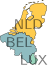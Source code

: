 <?xml version="1.0"?>
<!DOCTYPE ipe SYSTEM "ipe.dtd">
<ipe version="70218" creator="Ipe 7.2.24">
<info created="D:20220706144132" modified="D:20221101122705"/>
<preamble>\renewcommand{\familydefault}{\sfdefault}</preamble>
<ipestyle name="basic">
<symbol name="arrow/arc(spx)">
<path stroke="sym-stroke" fill="sym-stroke" pen="sym-pen">
0 0 m
-1 0.333 l
-1 -0.333 l
h
</path>
</symbol>
<symbol name="arrow/farc(spx)">
<path stroke="sym-stroke" fill="white" pen="sym-pen">
0 0 m
-1 0.333 l
-1 -0.333 l
h
</path>
</symbol>
<symbol name="arrow/ptarc(spx)">
<path stroke="sym-stroke" fill="sym-stroke" pen="sym-pen">
0 0 m
-1 0.333 l
-0.8 0 l
-1 -0.333 l
h
</path>
</symbol>
<symbol name="arrow/fptarc(spx)">
<path stroke="sym-stroke" fill="white" pen="sym-pen">
0 0 m
-1 0.333 l
-0.8 0 l
-1 -0.333 l
h
</path>
</symbol>
<symbol name="mark/circle(sx)" transformations="translations">
<path fill="sym-stroke">
0.6 0 0 0.6 0 0 e
0.4 0 0 0.4 0 0 e
</path>
</symbol>
<symbol name="mark/disk(sx)" transformations="translations">
<path fill="sym-stroke">
0.6 0 0 0.6 0 0 e
</path>
</symbol>
<symbol name="mark/fdisk(sfx)" transformations="translations">
<group>
<path fill="sym-fill">
0.5 0 0 0.5 0 0 e
</path>
<path fill="sym-stroke" fillrule="eofill">
0.6 0 0 0.6 0 0 e
0.4 0 0 0.4 0 0 e
</path>
</group>
</symbol>
<symbol name="mark/box(sx)" transformations="translations">
<path fill="sym-stroke" fillrule="eofill">
-0.6 -0.6 m
0.6 -0.6 l
0.6 0.6 l
-0.6 0.6 l
h
-0.4 -0.4 m
0.4 -0.4 l
0.4 0.4 l
-0.4 0.4 l
h
</path>
</symbol>
<symbol name="mark/square(sx)" transformations="translations">
<path fill="sym-stroke">
-0.6 -0.6 m
0.6 -0.6 l
0.6 0.6 l
-0.6 0.6 l
h
</path>
</symbol>
<symbol name="mark/fsquare(sfx)" transformations="translations">
<group>
<path fill="sym-fill">
-0.5 -0.5 m
0.5 -0.5 l
0.5 0.5 l
-0.5 0.5 l
h
</path>
<path fill="sym-stroke" fillrule="eofill">
-0.6 -0.6 m
0.6 -0.6 l
0.6 0.6 l
-0.6 0.6 l
h
-0.4 -0.4 m
0.4 -0.4 l
0.4 0.4 l
-0.4 0.4 l
h
</path>
</group>
</symbol>
<symbol name="mark/cross(sx)" transformations="translations">
<group>
<path fill="sym-stroke">
-0.43 -0.57 m
0.57 0.43 l
0.43 0.57 l
-0.57 -0.43 l
h
</path>
<path fill="sym-stroke">
-0.43 0.57 m
0.57 -0.43 l
0.43 -0.57 l
-0.57 0.43 l
h
</path>
</group>
</symbol>
<symbol name="arrow/fnormal(spx)">
<path stroke="sym-stroke" fill="white" pen="sym-pen">
0 0 m
-1 0.333 l
-1 -0.333 l
h
</path>
</symbol>
<symbol name="arrow/pointed(spx)">
<path stroke="sym-stroke" fill="sym-stroke" pen="sym-pen">
0 0 m
-1 0.333 l
-0.8 0 l
-1 -0.333 l
h
</path>
</symbol>
<symbol name="arrow/fpointed(spx)">
<path stroke="sym-stroke" fill="white" pen="sym-pen">
0 0 m
-1 0.333 l
-0.8 0 l
-1 -0.333 l
h
</path>
</symbol>
<symbol name="arrow/linear(spx)">
<path stroke="sym-stroke" pen="sym-pen">
-1 0.333 m
0 0 l
-1 -0.333 l
</path>
</symbol>
<symbol name="arrow/fdouble(spx)">
<path stroke="sym-stroke" fill="white" pen="sym-pen">
0 0 m
-1 0.333 l
-1 -0.333 l
h
-1 0 m
-2 0.333 l
-2 -0.333 l
h
</path>
</symbol>
<symbol name="arrow/double(spx)">
<path stroke="sym-stroke" fill="sym-stroke" pen="sym-pen">
0 0 m
-1 0.333 l
-1 -0.333 l
h
-1 0 m
-2 0.333 l
-2 -0.333 l
h
</path>
</symbol>
<symbol name="arrow/mid-normal(spx)">
<path stroke="sym-stroke" fill="sym-stroke" pen="sym-pen">
0.5 0 m
-0.5 0.333 l
-0.5 -0.333 l
h
</path>
</symbol>
<symbol name="arrow/mid-fnormal(spx)">
<path stroke="sym-stroke" fill="white" pen="sym-pen">
0.5 0 m
-0.5 0.333 l
-0.5 -0.333 l
h
</path>
</symbol>
<symbol name="arrow/mid-pointed(spx)">
<path stroke="sym-stroke" fill="sym-stroke" pen="sym-pen">
0.5 0 m
-0.5 0.333 l
-0.3 0 l
-0.5 -0.333 l
h
</path>
</symbol>
<symbol name="arrow/mid-fpointed(spx)">
<path stroke="sym-stroke" fill="white" pen="sym-pen">
0.5 0 m
-0.5 0.333 l
-0.3 0 l
-0.5 -0.333 l
h
</path>
</symbol>
<symbol name="arrow/mid-double(spx)">
<path stroke="sym-stroke" fill="sym-stroke" pen="sym-pen">
1 0 m
0 0.333 l
0 -0.333 l
h
0 0 m
-1 0.333 l
-1 -0.333 l
h
</path>
</symbol>
<symbol name="arrow/mid-fdouble(spx)">
<path stroke="sym-stroke" fill="white" pen="sym-pen">
1 0 m
0 0.333 l
0 -0.333 l
h
0 0 m
-1 0.333 l
-1 -0.333 l
h
</path>
</symbol>
<anglesize name="22.5 deg" value="22.5"/>
<anglesize name="30 deg" value="30"/>
<anglesize name="45 deg" value="45"/>
<anglesize name="60 deg" value="60"/>
<anglesize name="90 deg" value="90"/>
<arrowsize name="large" value="10"/>
<arrowsize name="small" value="5"/>
<arrowsize name="tiny" value="3"/>
<color name="blue" value="0 0 1"/>
<color name="brown" value="0.647 0.165 0.165"/>
<color name="darkblue" value="0 0 0.545"/>
<color name="darkcyan" value="0 0.545 0.545"/>
<color name="darkgray" value="0.663"/>
<color name="darkgreen" value="0 0.392 0"/>
<color name="darkmagenta" value="0.545 0 0.545"/>
<color name="darkorange" value="1 0.549 0"/>
<color name="darkred" value="0.545 0 0"/>
<color name="gold" value="1 0.843 0"/>
<color name="gray" value="0.745"/>
<color name="green" value="0 1 0"/>
<color name="lightblue" value="0.678 0.847 0.902"/>
<color name="lightcyan" value="0.878 1 1"/>
<color name="lightgray" value="0.827"/>
<color name="lightgreen" value="0.565 0.933 0.565"/>
<color name="lightyellow" value="1 1 0.878"/>
<color name="navy" value="0 0 0.502"/>
<color name="orange" value="1 0.647 0"/>
<color name="pink" value="1 0.753 0.796"/>
<color name="purple" value="0.627 0.125 0.941"/>
<color name="red" value="1 0 0"/>
<color name="seagreen" value="0.18 0.545 0.341"/>
<color name="turquoise" value="0.251 0.878 0.816"/>
<color name="violet" value="0.933 0.51 0.933"/>
<color name="yellow" value="1 1 0"/>
<dashstyle name="dash dot dotted" value="[4 2 1 2 1 2] 0"/>
<dashstyle name="dash dotted" value="[4 2 1 2] 0"/>
<dashstyle name="dashed" value="[4] 0"/>
<dashstyle name="dotted" value="[1 3] 0"/>
<gridsize name="10 pts (~3.5 mm)" value="10"/>
<gridsize name="14 pts (~5 mm)" value="14"/>
<gridsize name="16 pts (~6 mm)" value="16"/>
<gridsize name="20 pts (~7 mm)" value="20"/>
<gridsize name="28 pts (~10 mm)" value="28"/>
<gridsize name="32 pts (~12 mm)" value="32"/>
<gridsize name="4 pts" value="4"/>
<gridsize name="56 pts (~20 mm)" value="56"/>
<gridsize name="8 pts (~3 mm)" value="8"/>
<opacity name="10%" value="0.1"/>
<opacity name="30%" value="0.3"/>
<opacity name="50%" value="0.5"/>
<opacity name="75%" value="0.75"/>
<pen name="fat" value="1.2"/>
<pen name="heavier" value="0.8"/>
<pen name="ultrafat" value="2"/>
<symbolsize name="large" value="5"/>
<symbolsize name="small" value="2"/>
<symbolsize name="tiny" value="1.1"/>
<textsize name="Huge" value="\Huge"/>
<textsize name="LARGE" value="\LARGE"/>
<textsize name="Large" value="\Large"/>
<textsize name="footnote" value="\footnotesize"/>
<textsize name="huge" value="\huge"/>
<textsize name="large" value="\large"/>
<textsize name="small" value="\small"/>
<textsize name="tiny" value="\tiny"/>
<textstyle name="center" begin="\begin{center}" end="\end{center}"/>
<textstyle name="item" begin="\begin{itemize}\item{}" end="\end{itemize}"/>
<textstyle name="itemize" begin="\begin{itemize}" end="\end{itemize}"/>
<tiling name="falling" angle="-60" step="4" width="1"/>
<tiling name="rising" angle="30" step="4" width="1"/>
</ipestyle>
<ipestyle name="bettinacolors">
<color name="Bettina blue" value="0 0.4 0.796"/>
<color name="Bettina green" value="0.282 0.557 0"/>
<color name="Bettina red" value="0.836 0 0"/>
<color name="Bettina yellow" value="1 0.604 0"/>
</ipestyle>
<ipestyle name="tuecolors">
<color name="TUe aqua" value="0 0.675 0.51"/>
<color name="TUe blue" value="0 0.4 0.8"/>
<color name="TUe cyan" value="0 0.635 0.871"/>
<color name="TUe darkblue" value="0.063 0.063 0.451"/>
<color name="TUe darkpink" value="0.839 0 0.482"/>
<color name="TUe darkred" value="0.839 0 0.29"/>
<color name="TUe green" value="0.518 0.824 0"/>
<color name="TUe lime" value="0.808 0.875 0"/>
<color name="TUe marine" value="0 0.573 0.71"/>
<color name="TUe orange" value="1 0.604 0"/>
<color name="TUe purple" value="0.678 0.125 0.678"/>
<color name="TUe red" value="0.967 0.192 0.192"/>
<color name="TUe yellow" value="1 0.867 0"/>
</ipestyle>
<ipestyle name="extendedcolors">
<color name="CART 1" value="0.145 0.737 0.612"/>
<color name="CART 10" value="0.996 0.965 0.608"/>
<color name="CART 11" value="0.996 0.859 0.706"/>
<color name="CART 12" value="0.98 0.714 0.58"/>
<color name="CART 13" value="1 0.8 0.302"/>
<color name="CART 2" value="0.533 0.78 0.396"/>
<color name="CART 3" value="0.561 0.737 0.757"/>
<color name="CART 4" value="0.604 0.839 0.741"/>
<color name="CART 5" value="0.706 0.592 0.506"/>
<color name="CART 6" value="0.733 0.718 0.349"/>
<color name="CART 7" value="0.831 0.878 0.353"/>
<color name="CART 8" value="0.835 0.725 0.541"/>
<color name="CART 9" value="0.867 0.529 0.475"/>
<color name="CB brown" value="0.694 0.349 0.157"/>
<color name="CB dark blue" value="0.121 0.47 0.705"/>
<color name="CB dark green" value="0.2 0.627 0.172"/>
<color name="CB dark orange" value="1 0.498 0"/>
<color name="CB dark purple" value="0.415 0.239 0.603"/>
<color name="CB dark red" value="0.89 0.102 0.109"/>
<color name="CB light blue" value="0.651 0.807 0.89"/>
<color name="CB light green" value="0.698 0.874 0.541"/>
<color name="CB light orange" value="0.992 0.749 0.435"/>
<color name="CB light purple" value="0.792 0.698 0.839"/>
<color name="CB light red" value="0.984 0.603 0.6"/>
<color name="CB yellow" value="1 1 0.6"/>
<color name="Gray 0.0" value="0"/>
<color name="Gray 0.1" value="0.1"/>
<color name="Gray 0.2" value="0.2"/>
<color name="Gray 0.3" value="0.3"/>
<color name="Gray 0.4" value="0.4"/>
<color name="Gray 0.5" value="0.5"/>
<color name="Gray 0.6" value="0.6"/>
<color name="Gray 0.7" value="0.7"/>
<color name="Gray 0.8" value="0.8"/>
<color name="Gray 0.9" value="0.9"/>
<color name="Gray 1.0" value="1"/>
<dashstyle name="W dashed fat" value="[3 5.1] 0"/>
<dashstyle name="W dashed heavier" value="[2 3] 0"/>
<dashstyle name="W dashed normal" value="[1 1.7] 0"/>
<dashstyle name="W dashed ultrafat" value="[5 8.5] 0"/>
<dashstyle name="W dot fat" value="[0.01 2.4] 0"/>
<dashstyle name="W dot heavier" value="[0.01 1.6] 0"/>
<dashstyle name="W dot normal" value="[0.01 0.8] 0"/>
<dashstyle name="W dot ultrafat" value="[0.01 4] 0"/>
</ipestyle>
<ipestyle name="pptcolors">
<color name="PPT blue" value="0 0.459 0.965"/>
<color name="PPT gray" value="0.647"/>
<color name="PPT green" value="0 0.69 0.314"/>
<color name="PPT purple" value="0.439 0.188 0.627"/>
<color name="PPT red" value="0.753 0 0"/>
<color name="PPT yellow" value="1 0.753 0"/>
</ipestyle>
<ipestyle name="arrows">
<symbol name="arrow/circle(spx)" transformations="translations">
<path stroke="sym-stroke" pen="sym-pen">
0.5 0 0 0.5 0 0 e
</path>
</symbol>
<symbol name="arrow/disk(spx)" transformations="translations">
<group>
<path fill="sym-stroke">
0.5 0 0 0.5 0 0 e
</path>
<path stroke="sym-stroke" pen="sym-pen">
0.5 0 0 0.5 0 0 e
</path>
</group>
</symbol>
<symbol name="arrow/fdisk(spx)" transformations="translations">
<group>
<path fill="white">
0.5 0 0 0.5 0 0 e
</path>
<path stroke="sym-stroke" pen="sym-pen">
0.5 0 0 0.5 0 0 e
</path>
</group>
</symbol>
<symbol name="arrow/box(spx)" transformations="translations">
<path stroke="sym-stroke" pen="sym-pen">
-0.5 -0.5 m
0.5 -0.5 l
0.5 0.5 l
-0.5 0.5 l
h
</path>
</symbol>
<symbol name="arrow/square(spx)" transformations="translations">
<path fill="sym-stroke">
-0.5 -0.5 m
0.5 -0.5 l
0.5 0.5 l
-0.5 0.5 l
h
</path>
</symbol>
<symbol name="arrow/fsquare(spx)" transformations="translations">
<group>
<path fill="white">
-0.5 -0.5 m
0.5 -0.5 l
0.5 0.5 l
-0.5 0.5 l
h
</path>
<path stroke="sym-stroke" pen="sym-pen">
-0.5 -0.5 m
0.5 -0.5 l
0.5 0.5 l
-0.5 0.5 l
h
</path>
</group>
</symbol>
<symbol name="arrow/cross(spx)" transformations="translations">
<group>
<path stroke="sym-stroke" pen="sym-pen">
-0.5 -0.5 m
0.5 0.5 l
h
</path>
<path stroke="sym-stroke" pen="sym-pen">
-0.5 0.5 m
0.5 -0.5 l
h
</path>
</group>
</symbol>
<symbol name="arrow/whiskers(spx)" transformations="translations">
<path stroke="sym-stroke" pen="sym-pen">
0 -0.5 m
0 0.5 l
h
</path>
</symbol>
</ipestyle>
<ipestyle name="grids">
<anglesize name="10 deg" value="10"/>
<anglesize name="22.5 deg" value="22.5"/>
<anglesize name="30 deg" value="30"/>
<anglesize name="45 deg" value="45"/>
<anglesize name="5 deg" value="5"/>
<anglesize name="60 deg" value="60"/>
<anglesize name="90 deg" value="90"/>
<gridsize name="1 pt" value="1"/>
<gridsize name="10 pts (~3.5 mm)" value="10"/>
<gridsize name="14 pts (~5 mm)" value="14"/>
<gridsize name="16 pts (~6 mm)" value="16"/>
<gridsize name="2 pts" value="2"/>
<gridsize name="20 pts (~7 mm)" value="20"/>
<gridsize name="28 pts (~10 mm)" value="28"/>
<gridsize name="32 pts (~12 mm)" value="32"/>
<gridsize name="4 pts" value="4"/>
<gridsize name="56 pts (~20 mm)" value="56"/>
<gridsize name="8 pts (~3 mm)" value="8"/>
</ipestyle>
<ipestyle name="sizes">
<arrowsize name="large" value="10"/>
<arrowsize name="small" value="5"/>
<arrowsize name="tiny" value="3"/>
<pen name="1" value="1"/>
<pen name="10" value="10"/>
<pen name="2" value="2"/>
<pen name="3" value="3"/>
<pen name="4" value="4"/>
<pen name="5" value="5"/>
<pen name="6" value="6"/>
<pen name="7" value="7"/>
<pen name="8" value="8"/>
<pen name="9" value="9"/>
<pen name="fat" value="1.2"/>
<pen name="heavier" value="0.8"/>
<pen name="ultrafat" value="2"/>
<symbolsize name="1" value="1"/>
<symbolsize name="10" value="10"/>
<symbolsize name="2" value="2"/>
<symbolsize name="3" value="3"/>
<symbolsize name="4" value="4"/>
<symbolsize name="5" value="5"/>
<symbolsize name="6" value="6"/>
<symbolsize name="7" value="7"/>
<symbolsize name="8" value="8"/>
<symbolsize name="9" value="9"/>
<symbolsize name="large" value="5"/>
<symbolsize name="small" value="2"/>
<symbolsize name="tiny" value="1.1"/>
</ipestyle>
<ipestyle name="text">
<textsize name="Huge" value="\Huge"/>
<textsize name="LARGE" value="\LARGE"/>
<textsize name="Large" value="\Large"/>
<textsize name="footnote" value="\footnotesize"/>
<textsize name="huge" value="\huge"/>
<textsize name="large" value="\large"/>
<textsize name="small" value="\small"/>
<textsize name="tiny" value="\tiny"/>
<textstyle name="center" begin="\begin{center}" end="\end{center}"/>
<textstyle name="item" begin="\begin{itemize}\item{}" end="\end{itemize}"/>
<textstyle name="itemize" begin="\begin{itemize}" end="\end{itemize}"/>
</ipestyle>
<ipestyle name="transparency">
<opacity name="10%" value="0.1"/>
<opacity name="20%" value="0.2"/>
<opacity name="30%" value="0.3"/>
<opacity name="40%" value="0.4"/>
<opacity name="50%" value="0.5"/>
<opacity name="60%" value="0.6"/>
<opacity name="70%" value="0.7"/>
<opacity name="80%" value="0.8"/>
<opacity name="90%" value="0.9"/>
</ipestyle>
<ipestyle name="trimmed">
<symbol name="arrow/arc(spx)">
<path stroke="sym-stroke" fill="sym-stroke" pen="sym-pen">
0 0 m
-1 0.333 l
-1 -0.333 l
h
</path>
</symbol>
<symbol name="arrow/farc(spx)">
<path stroke="sym-stroke" fill="white" pen="sym-pen">
0 0 m
-1 0.333 l
-1 -0.333 l
h
</path>
</symbol>
<symbol name="arrow/ptarc(spx)">
<path stroke="sym-stroke" fill="sym-stroke" pen="sym-pen">
0 0 m
-1 0.333 l
-0.8 0 l
-1 -0.333 l
h
</path>
</symbol>
<symbol name="arrow/fptarc(spx)">
<path stroke="sym-stroke" fill="white" pen="sym-pen">
0 0 m
-1 0.333 l
-0.8 0 l
-1 -0.333 l
h
</path>
</symbol>
<symbol name="mark/circle(sx)" transformations="translations">
<path fill="sym-stroke">
0.6 0 0 0.6 0 0 e
0.4 0 0 0.4 0 0 e
</path>
</symbol>
<symbol name="mark/disk(sx)" transformations="translations">
<path fill="sym-stroke">
0.6 0 0 0.6 0 0 e
</path>
</symbol>
<symbol name="mark/fdisk(sfx)" transformations="translations">
<group>
<path fill="sym-fill">
0.5 0 0 0.5 0 0 e
</path>
<path fill="sym-stroke" fillrule="eofill">
0.6 0 0 0.6 0 0 e
0.4 0 0 0.4 0 0 e
</path>
</group>
</symbol>
<symbol name="mark/box(sx)" transformations="translations">
<path fill="sym-stroke" fillrule="eofill">
-0.6 -0.6 m
0.6 -0.6 l
0.6 0.6 l
-0.6 0.6 l
h
-0.4 -0.4 m
0.4 -0.4 l
0.4 0.4 l
-0.4 0.4 l
h
</path>
</symbol>
<symbol name="mark/square(sx)" transformations="translations">
<path fill="sym-stroke">
-0.6 -0.6 m
0.6 -0.6 l
0.6 0.6 l
-0.6 0.6 l
h
</path>
</symbol>
<symbol name="mark/fsquare(sfx)" transformations="translations">
<group>
<path fill="sym-fill">
-0.5 -0.5 m
0.5 -0.5 l
0.5 0.5 l
-0.5 0.5 l
h
</path>
<path fill="sym-stroke" fillrule="eofill">
-0.6 -0.6 m
0.6 -0.6 l
0.6 0.6 l
-0.6 0.6 l
h
-0.4 -0.4 m
0.4 -0.4 l
0.4 0.4 l
-0.4 0.4 l
h
</path>
</group>
</symbol>
<symbol name="mark/cross(sx)" transformations="translations">
<group>
<path fill="sym-stroke">
-0.43 -0.57 m
0.57 0.43 l
0.43 0.57 l
-0.57 -0.43 l
h
</path>
<path fill="sym-stroke">
-0.43 0.57 m
0.57 -0.43 l
0.43 -0.57 l
-0.57 0.43 l
h
</path>
</group>
</symbol>
<symbol name="arrow/fnormal(spx)">
<path stroke="sym-stroke" fill="white" pen="sym-pen">
0 0 m
-1 0.333 l
-1 -0.333 l
h
</path>
</symbol>
<symbol name="arrow/pointed(spx)">
<path stroke="sym-stroke" fill="sym-stroke" pen="sym-pen">
0 0 m
-1 0.333 l
-0.8 0 l
-1 -0.333 l
h
</path>
</symbol>
<symbol name="arrow/fpointed(spx)">
<path stroke="sym-stroke" fill="white" pen="sym-pen">
0 0 m
-1 0.333 l
-0.8 0 l
-1 -0.333 l
h
</path>
</symbol>
<symbol name="arrow/linear(spx)">
<path stroke="sym-stroke" pen="sym-pen">
-1 0.333 m
0 0 l
-1 -0.333 l
</path>
</symbol>
<symbol name="arrow/fdouble(spx)">
<path stroke="sym-stroke" fill="white" pen="sym-pen">
0 0 m
-1 0.333 l
-1 -0.333 l
h
-1 0 m
-2 0.333 l
-2 -0.333 l
h
</path>
</symbol>
<symbol name="arrow/double(spx)">
<path stroke="sym-stroke" fill="sym-stroke" pen="sym-pen">
0 0 m
-1 0.333 l
-1 -0.333 l
h
-1 0 m
-2 0.333 l
-2 -0.333 l
h
</path>
</symbol>
<tiling name="falling" angle="-60" step="4" width="1"/>
<tiling name="rising" angle="30" step="4" width="1"/>
</ipestyle>
<page>
<layer name="alpha"/>
<view layers="alpha" active="alpha"/>
<path layer="alpha" stroke="0" fill="CART 13" pen="0.1">
281.565 297.967 m
281.23 297.997 l
281.055 298.036 l
280.872 298.13 l
280.871 298.131 l
280.796 298.309 l
280.704 298.525 l
280.74 298.651 l
281.074 298.996 l
281.126 299.094 l
281.097 299.15 l
281.138 299.308 l
281.409 299.837 l
281.452 300.053 l
281.354 300.211 l
281.205 300.311 l
280.714 300.502 l
280.489 300.743 l
280.391 300.948 l
280.283 301.011 l
280.115 300.954 l
279.696 300.907 l
279.367 301.035 l
278.994 301.437 l
278.925 301.778 l
278.894 302.038 l
278.801 302.134 l
278.659 302.011 l
278.476 301.814 l
278.142 301.812 l
278.05 301.868 l
278.042 301.984 l
278.031 302.096 l
277.949 302.24 l
277.856 302.323 l
277.407 301.968 l
277.25 301.981 l
277.063 302.144 l
276.976 302.296 l
276.753 302.23 l
276.545 302.066 l
276.586 301.725 l
276.476 301.672 l
276.238 301.721 l
275.977 301.881 l
275.681 301.988 l
275.242 302.257 l
274.586 302.123 l
274.161 302.386 l
273.794 302.44 l
273.58 302.64 l
273.36 302.964 l
273.553 303.148 l
273.728 303.202 l
274.405 303.181 l
274.885 303.018 l
275.714 302.289 l
275.938 302.276 l
276.181 302.34 l
276.075 302.529 l
275.86 302.632 l
275.546 302.835 l
275.305 303.104 l
275.925 303.135 l
275.851 303.27 l
275.788 303.495 l
275.204 304.312 l
275.331 304.509 l
275.53 304.939 l
275.761 305.291 l
275.929 305.377 l
276.214 305.617 l
276.845 306.337 l
277.256 306.933 l
277.581 307.653 l
278.125 309.662 l
278.266 310 l
278.482 310.37 l
278.713 310.281 l
278.869 310.158 l
279.47 310.409 l
280.515 311.097 l
280.849 311.732 l
281.155 312.017 l
282.326 312.542 l
282.962 312.684 l
283.931 312.679 l
284.634 312.751 l
285.475 312.751 l
285.778 312.371 l
285.952 312.096 l
286.245 311.935 l
286.705 311.815 l
286.657 311.287 l
286.619 310.243 l
286.577 310.06 l
286.35 309.627 l
286.095 308.846 l
286.013 308.329 l
285.942 308.232 l
285.047 308.274 l
284.915 308.189 l
284.892 308.078 l
284.931 307.942 l
284.904 307.81 l
284.828 307.705 l
284.859 307.531 l
285.006 307.328 l
285.284 307.195 l
285.588 307.171 l
285.746 307.185 l
285.854 307.041 l
285.959 306.821 l
285.939 306.55 l
285.88 306.188 l
285.721 305.858 l
285.287 305.488 l
285.094 305.359 l
284.915 305.297 l
284.827 305.199 l
284.781 305.071 l
284.785 304.955 l
285.069 304.631 l
285.059 304.56 l
284.965 304.402 l
284.844 304.255 l
284.058 303.974 l
283.741 304.014 l
283.551 303.865 l
283.493 303.838 l
283.299 303.993 l
282.858 304.183 l
282.686 304.135 l
282.587 304.049 l
282.298 303.953 l
282.086 303.79 l
282.072 303.566 l
282.4 302.968 l
282.521 302.848 l
282.515 302.631 l
282.675 302.351 l
282.837 302.001 l
282.845 301.784 l
282.813 301.566 l
282.704 301.261 l
282.351 300.552 l
282.34 300.412 l
282.36 300.305 l
282.467 300.27 l
282.546 300.211 l
282.517 300.115 l
281.899 299.643 l
281.818 299.559 l
281.571 299.598 l
281.529 299.516 l
281.555 299.378 l
281.645 299.254 l
281.853 299.179 l
282.027 299.042 l
282.16 298.783 l
281.922 297.936 l
281.565 297.967 l
h
281.953 308.293 m
281.344 308.443 l
281.238 308.61 l
281.227 308.755 l
281.268 309.161 l
281.301 309.294 l
281.453 309.483 l
281.43 309.674 l
281.06 309.664 l
280.754 309.748 l
280.644 309.851 l
280.629 310.009 l
280.629 310.786 l
280.566 310.917 l
280.191 310.732 l
279.778 310.422 l
279.479 310.2 l
279.552 309.988 l
279.612 309.704 l
279.752 309.414 l
280.01 309.088 l
279.968 308.753 l
279.602 308.536 l
279.358 308.537 l
279.316 308.215 l
279.332 307.962 l
279.303 307.579 l
279.272 307.466 l
279.174 307.327 l
279.083 307.108 l
279.164 306.99 l
280.083 306.636 l
280.68 306.377 l
281.758 307.292 l
282.03 307.598 l
282.046 308.031 l
281.953 308.293 l
h
275.91 301.676 m
275.756 301.455 l
275.269 301.16 l
274.771 300.981 l
274.525 301.029 l
274.365 301.158 l
274.284 301.285 l
274.037 301.423 l
273.69 301.512 l
273.459 301.407 l
273.292 301.302 l
273.156 301.334 l
273.062 301.442 l
272.997 301.602 l
272.936 302.091 l
273.207 302.155 l
273.776 302.137 l
274.202 301.931 l
274.774 301.8 l
275.236 301.994 l
275.568 301.769 l
275.977 301.881 l
275.91 301.676 l
h
283.418 313.048 m
283.307 313.094 l
283.338 313.147 l
283.753 313.244 l
283.892 313.213 l
283.418 313.048 l
h
281.878 312.944 m
281.661 313.025 l
281.628 313.092 l
281.809 313.119 l
282.367 313.096 l
282.536 313.03 l
282.537 312.996 l
281.878 312.944 l
h
279.117 311.961 m
279.069 312.03 l
279.49 312.357 l
279.76 312.327 l
279.117 311.961 l
h
280.198 312.687 m
280.063 312.774 l
280.823 312.946 l
281.299 312.984 l
281.381 312.948 l
280.51 312.711 l
280.198 312.687 l
h
278.567 310.69 m
278.373 310.815 l
278.321 310.91 l
278.446 311.21 l
278.972 311.685 l
278.927 311.06 l
278.567 310.69 l
h
275.49 303.586 m
275.554 303.484 l
275.572 303.378 l
275.134 303.293 l
274.71 303.702 l
274.403 303.64 l
274.305 303.826 l
274.313 303.936 l
274.632 304.002 l
275.179 303.917 l
275.49 303.586 l
h
284.933 313.544 m
285.027 313.687 l
285.316 313.784 l
285.469 313.778 l
285.24 313.548 l
284.933 313.544 l
h
281.575 307.31 m
281.148 307.04 l
280.884 306.769 l
280.71 306.654 l
280.454 306.646 l
279.848 306.886 l
279.658 307.036 l
279.613 307.153 l
280.361 307.727 l
280.934 308.067 l
281.346 308.208 l
281.606 308.163 l
281.81 308.053 l
281.909 307.884 l
281.914 307.699 l
281.79 307.503 l
281.575 307.31 l
h
</path>
<path stroke="0" fill="CART 4" pen="0.1">
282.17 294.416 m
282.132 294.269 l
282.12 293.936 l
282.205 293.597 l
282.427 293.256 l
282.598 293.008 l
282.835 292.805 l
283.244 292.603 l
283.409 292.557 l
283.421 292.311 l
283.376 292.054 l
283.225 291.918 l
283.078 291.719 l
282.963 291.472 l
282.832 290.994 l
282.801 290.662 l
282.565 290.812 l
282.442 290.912 l
282.223 290.949 l
281.998 290.884 l
281.823 290.723 l
281.593 290.684 l
281.408 290.746 l
281.304 290.879 l
281.208 290.952 l
280.931 291.053 l
280.82 291.244 l
280.917 291.325 l
281.005 291.457 l
281.084 291.645 l
281.18 291.817 l
280.931 292.318 l
280.883 292.47 l
280.672 292.757 l
280.683 292.896 l
280.744 293.025 l
280.73 293.129 l
280.776 293.372 l
280.947 293.593 l
281.068 293.873 l
281.267 294.253 l
281.683 294.699 l
281.959 294.613 l
282.081 294.608 l
282.147 294.433 l
282.17 294.416 l
h
</path>
<path stroke="0" fill="CART 3" pen="0.1">
275.977 301.881 m
276.238 301.721 l
276.476 301.672 l
276.586 301.725 l
276.545 302.066 l
276.753 302.23 l
276.976 302.296 l
277.063 302.144 l
277.25 301.981 l
277.407 301.968 l
277.856 302.323 l
277.949 302.24 l
278.031 302.096 l
278.042 301.984 l
278.05 301.868 l
278.142 301.812 l
278.476 301.814 l
278.659 302.011 l
278.801 302.134 l
278.894 302.038 l
278.925 301.778 l
278.994 301.437 l
279.367 301.035 l
279.696 300.907 l
280.115 300.954 l
280.283 301.011 l
280.391 300.948 l
280.489 300.743 l
280.714 300.502 l
281.205 300.311 l
281.354 300.211 l
281.452 300.053 l
281.409 299.837 l
281.138 299.308 l
281.097 299.15 l
281.126 299.094 l
281.074 298.996 l
280.74 298.651 l
280.704 298.525 l
280.796 298.309 l
280.871 298.131 l
280.872 298.13 l
281.055 298.036 l
281.23 297.997 l
281.565 297.967 l
281.922 297.936 l
281.958 297.832 l
282.343 297.516 l
282.454 297.277 l
282.73 297.036 l
282.477 296.763 l
282.507 296.635 l
282.586 296.5 l
282.908 296.408 l
283.062 296.212 l
283.057 295.926 l
283.108 295.455 l
282.411 295.025 l
282.192 294.517 l
282.17 294.416 l
282.147 294.433 l
282.081 294.608 l
281.959 294.613 l
281.683 294.699 l
281.267 294.253 l
281.068 293.873 l
280.947 293.593 l
280.776 293.372 l
280.73 293.129 l
280.744 293.025 l
280.683 292.896 l
280.672 292.757 l
280.883 292.47 l
280.931 292.318 l
281.18 291.817 l
281.084 291.645 l
281.005 291.457 l
280.917 291.325 l
280.82 291.244 l
280.534 291.266 l
280.167 291.227 l
279.917 291.146 l
279.79 291.153 l
279.543 291.411 l
279.272 291.792 l
279.097 291.977 l
279.023 292.132 l
278.798 292.21 l
278.482 292.41 l
278.268 292.62 l
278.082 292.754 l
277.812 292.833 l
277.585 292.843 l
277.542 293.175 l
277.54 293.551 l
277.374 293.814 l
277.694 294.775 l
277.551 294.881 l
277.382 294.814 l
277.13 294.598 l
276.997 294.328 l
276.912 294.086 l
276.497 293.882 l
275.86 293.844 l
275.178 293.983 l
275.087 294.054 l
275.049 294.129 l
275.055 294.215 l
275.114 294.343 l
275.246 294.494 l
275.294 294.721 l
275.187 294.929 l
275.113 295.013 l
275.159 295.202 l
275.269 295.436 l
275.298 295.571 l
274.867 296.024 l
274.539 296.132 l
274.215 296.174 l
273.973 296.241 l
273.828 296.234 l
273.714 296.122 l
273.602 296.045 l
273.532 296.155 l
273.452 296.902 l
273.351 297.023 l
272.943 297.183 l
272.38 297.278 l
272.241 297.426 l
272.188 297.764 l
272.172 298.167 l
272.021 298.565 l
271.935 298.669 l
271.782 298.854 l
271.481 298.813 l
271.105 298.626 l
270.89 298.586 l
270.808 298.57 l
270.547 298.813 l
270.264 299.181 l
270.047 299.564 l
270.006 299.769 l
270.108 300.002 l
270.033 300.196 l
269.932 300.547 l
269.92 300.815 l
271.526 301.596 l
272.49 301.987 l
272.936 302.091 l
272.997 301.602 l
273.062 301.442 l
273.156 301.334 l
273.292 301.302 l
273.459 301.407 l
273.69 301.512 l
274.037 301.423 l
274.284 301.285 l
274.365 301.158 l
274.525 301.029 l
274.771 300.981 l
275.269 301.16 l
275.756 301.455 l
275.91 301.676 l
275.977 301.881 l
h
</path>
<text matrix="0.5 0 0 0.5 183.967 160.252" transformations="translations" pos="196.003 263.967" stroke="black" type="label" width="10.041" height="3.459" depth="0" halign="center" valign="center" size="tiny" opacity="50%">LUX</text>
<text matrix="0.5 0 0 0.5 183.481 160.63" transformations="translations" pos="186.452 275.906" stroke="black" type="label" width="9.582" height="3.459" depth="0" halign="center" valign="center" size="tiny" opacity="50%">BEL</text>
<text matrix="0.5 0 0 0.5 183.481 159.604" transformations="translations" pos="193.201 290.883" stroke="black" type="label" width="10.438" height="3.459" depth="0" halign="center" valign="center" size="tiny" opacity="50%">NLD</text>
</page>
</ipe>
